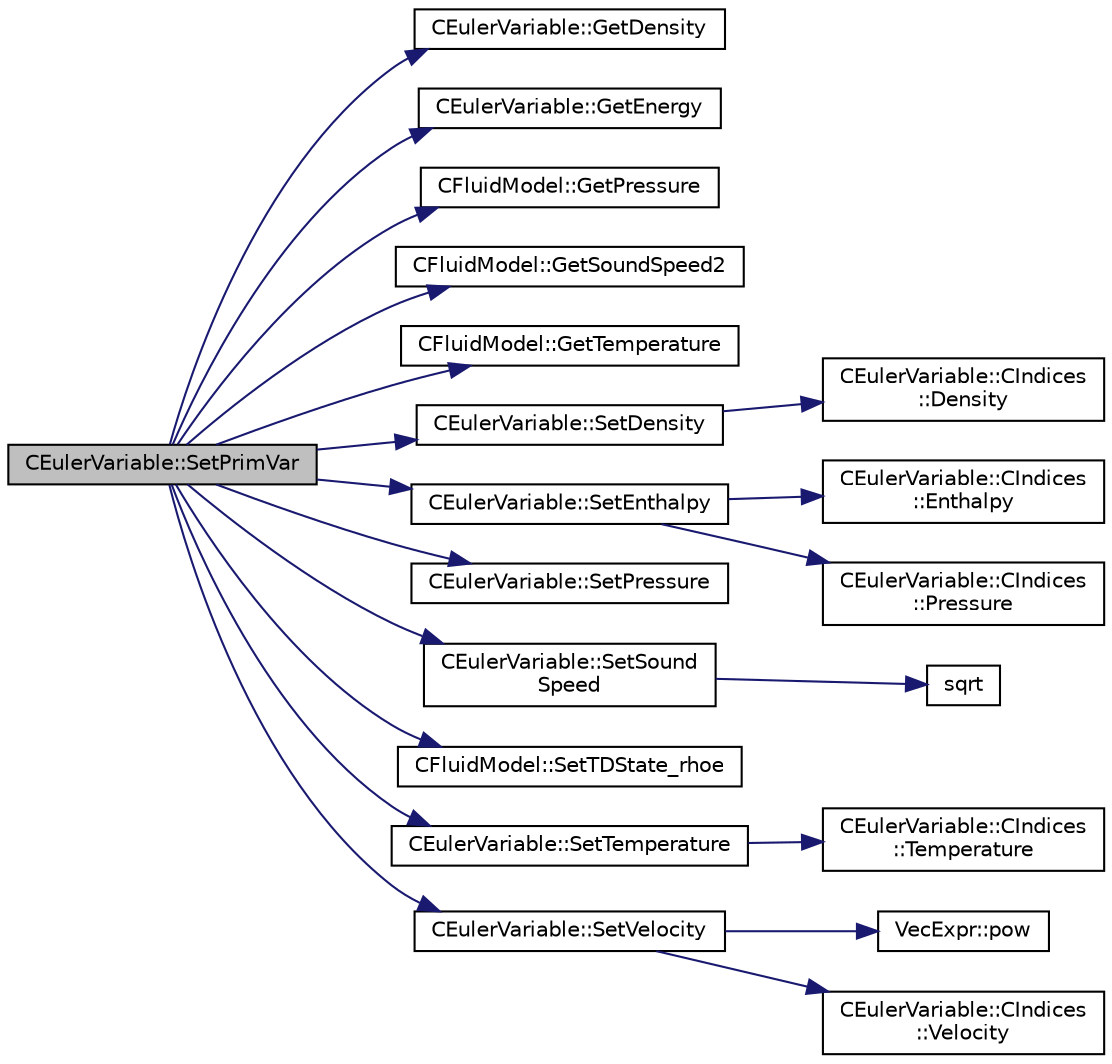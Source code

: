 digraph "CEulerVariable::SetPrimVar"
{
 // LATEX_PDF_SIZE
  edge [fontname="Helvetica",fontsize="10",labelfontname="Helvetica",labelfontsize="10"];
  node [fontname="Helvetica",fontsize="10",shape=record];
  rankdir="LR";
  Node1 [label="CEulerVariable::SetPrimVar",height=0.2,width=0.4,color="black", fillcolor="grey75", style="filled", fontcolor="black",tooltip="Set all the primitive variables for compressible flows."];
  Node1 -> Node2 [color="midnightblue",fontsize="10",style="solid",fontname="Helvetica"];
  Node2 [label="CEulerVariable::GetDensity",height=0.2,width=0.4,color="black", fillcolor="white", style="filled",URL="$classCEulerVariable.html#ab8ef32400854040ecb883825f907bed3",tooltip="Get the density of the flow."];
  Node1 -> Node3 [color="midnightblue",fontsize="10",style="solid",fontname="Helvetica"];
  Node3 [label="CEulerVariable::GetEnergy",height=0.2,width=0.4,color="black", fillcolor="white", style="filled",URL="$classCEulerVariable.html#afe285abdcb5077b50d80c03096566e2c",tooltip="Get the energy of the flow."];
  Node1 -> Node4 [color="midnightblue",fontsize="10",style="solid",fontname="Helvetica"];
  Node4 [label="CFluidModel::GetPressure",height=0.2,width=0.4,color="black", fillcolor="white", style="filled",URL="$classCFluidModel.html#aee63b54308942e8b61b62a12a3278029",tooltip="Get fluid pressure."];
  Node1 -> Node5 [color="midnightblue",fontsize="10",style="solid",fontname="Helvetica"];
  Node5 [label="CFluidModel::GetSoundSpeed2",height=0.2,width=0.4,color="black", fillcolor="white", style="filled",URL="$classCFluidModel.html#a654e55c4c6bb3914b40fbc27410876ba",tooltip="Get fluid speed of sound squared."];
  Node1 -> Node6 [color="midnightblue",fontsize="10",style="solid",fontname="Helvetica"];
  Node6 [label="CFluidModel::GetTemperature",height=0.2,width=0.4,color="black", fillcolor="white", style="filled",URL="$classCFluidModel.html#ab7651562ac98477a1f3ae39832a4ffb1",tooltip="Get fluid temperature."];
  Node1 -> Node7 [color="midnightblue",fontsize="10",style="solid",fontname="Helvetica"];
  Node7 [label="CEulerVariable::SetDensity",height=0.2,width=0.4,color="black", fillcolor="white", style="filled",URL="$classCEulerVariable.html#a21145ed1dfb7720dbc78937ca705db8e",tooltip="Set the value of the density for the incompressible flows."];
  Node7 -> Node8 [color="midnightblue",fontsize="10",style="solid",fontname="Helvetica"];
  Node8 [label="CEulerVariable::CIndices\l::Density",height=0.2,width=0.4,color="black", fillcolor="white", style="filled",URL="$structCEulerVariable_1_1CIndices.html#a3e46a08b8835237b42a89ea488e2f2da",tooltip=" "];
  Node1 -> Node9 [color="midnightblue",fontsize="10",style="solid",fontname="Helvetica"];
  Node9 [label="CEulerVariable::SetEnthalpy",height=0.2,width=0.4,color="black", fillcolor="white", style="filled",URL="$classCEulerVariable.html#ae090e3adc40d949b8dca77043daccddd",tooltip="Set the value of the enthalpy."];
  Node9 -> Node10 [color="midnightblue",fontsize="10",style="solid",fontname="Helvetica"];
  Node10 [label="CEulerVariable::CIndices\l::Enthalpy",height=0.2,width=0.4,color="black", fillcolor="white", style="filled",URL="$structCEulerVariable_1_1CIndices.html#a51689ac54181da96fae9c8556f287796",tooltip=" "];
  Node9 -> Node11 [color="midnightblue",fontsize="10",style="solid",fontname="Helvetica"];
  Node11 [label="CEulerVariable::CIndices\l::Pressure",height=0.2,width=0.4,color="black", fillcolor="white", style="filled",URL="$structCEulerVariable_1_1CIndices.html#a71ffbd849fd584ff3a787411497d3007",tooltip=" "];
  Node1 -> Node12 [color="midnightblue",fontsize="10",style="solid",fontname="Helvetica"];
  Node12 [label="CEulerVariable::SetPressure",height=0.2,width=0.4,color="black", fillcolor="white", style="filled",URL="$classCEulerVariable.html#a6f087f26ae7d37bbbfc29c975cdddf59",tooltip="Set the value of the pressure."];
  Node1 -> Node13 [color="midnightblue",fontsize="10",style="solid",fontname="Helvetica"];
  Node13 [label="CEulerVariable::SetSound\lSpeed",height=0.2,width=0.4,color="black", fillcolor="white", style="filled",URL="$classCEulerVariable.html#ace248119508c708304bae6b3532172bf",tooltip="Set the value of the speed of the sound."];
  Node13 -> Node14 [color="midnightblue",fontsize="10",style="solid",fontname="Helvetica"];
  Node14 [label="sqrt",height=0.2,width=0.4,color="black", fillcolor="white", style="filled",URL="$group__SIMD.html#ga54a1925ab40fb4249ea255072520de35",tooltip=" "];
  Node1 -> Node15 [color="midnightblue",fontsize="10",style="solid",fontname="Helvetica"];
  Node15 [label="CFluidModel::SetTDState_rhoe",height=0.2,width=0.4,color="black", fillcolor="white", style="filled",URL="$classCFluidModel.html#a0c795f4190d7f03963bd4ba50f43c641",tooltip="virtual member that would be different for each gas model implemented"];
  Node1 -> Node16 [color="midnightblue",fontsize="10",style="solid",fontname="Helvetica"];
  Node16 [label="CEulerVariable::SetTemperature",height=0.2,width=0.4,color="black", fillcolor="white", style="filled",URL="$classCEulerVariable.html#a2c4edfb4b571cdfbe7e3f815e217deef",tooltip="Set the value of the temperature."];
  Node16 -> Node17 [color="midnightblue",fontsize="10",style="solid",fontname="Helvetica"];
  Node17 [label="CEulerVariable::CIndices\l::Temperature",height=0.2,width=0.4,color="black", fillcolor="white", style="filled",URL="$structCEulerVariable_1_1CIndices.html#a9f726f960cabadafb6de79c7f9326952",tooltip=" "];
  Node1 -> Node18 [color="midnightblue",fontsize="10",style="solid",fontname="Helvetica"];
  Node18 [label="CEulerVariable::SetVelocity",height=0.2,width=0.4,color="black", fillcolor="white", style="filled",URL="$classCEulerVariable.html#a664c1a6685b067d3df3af00b88282d66",tooltip="Set the velocity vector from the solution."];
  Node18 -> Node19 [color="midnightblue",fontsize="10",style="solid",fontname="Helvetica"];
  Node19 [label="VecExpr::pow",height=0.2,width=0.4,color="black", fillcolor="white", style="filled",URL="$group__VecExpr.html#ga7fb255e1f2a1773d3cc6ff7bee1aadd2",tooltip=" "];
  Node18 -> Node20 [color="midnightblue",fontsize="10",style="solid",fontname="Helvetica"];
  Node20 [label="CEulerVariable::CIndices\l::Velocity",height=0.2,width=0.4,color="black", fillcolor="white", style="filled",URL="$structCEulerVariable_1_1CIndices.html#a37140bae15b27e5d1c970468d80fb3ae",tooltip=" "];
}
